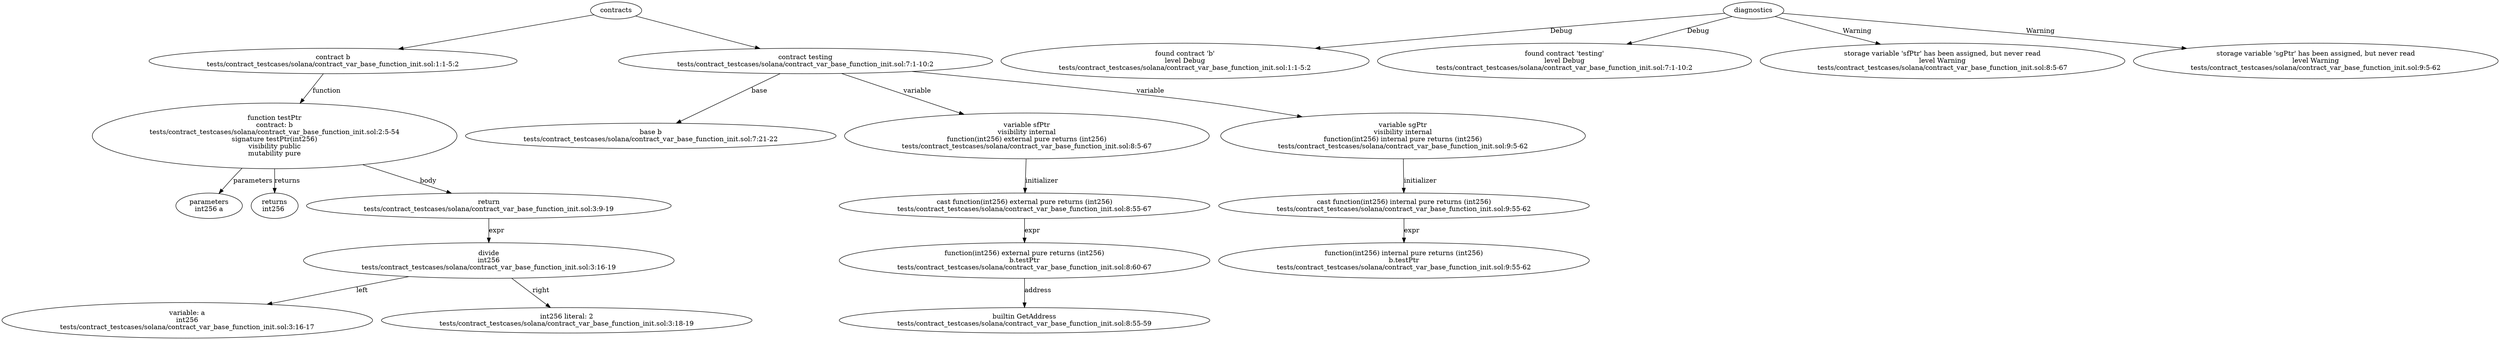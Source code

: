 strict digraph "tests/contract_testcases/solana/contract_var_base_function_init.sol" {
	contract [label="contract b\ntests/contract_testcases/solana/contract_var_base_function_init.sol:1:1-5:2"]
	testPtr [label="function testPtr\ncontract: b\ntests/contract_testcases/solana/contract_var_base_function_init.sol:2:5-54\nsignature testPtr(int256)\nvisibility public\nmutability pure"]
	parameters [label="parameters\nint256 a"]
	returns [label="returns\nint256 "]
	return [label="return\ntests/contract_testcases/solana/contract_var_base_function_init.sol:3:9-19"]
	divide [label="divide\nint256\ntests/contract_testcases/solana/contract_var_base_function_init.sol:3:16-19"]
	variable [label="variable: a\nint256\ntests/contract_testcases/solana/contract_var_base_function_init.sol:3:16-17"]
	number_literal [label="int256 literal: 2\ntests/contract_testcases/solana/contract_var_base_function_init.sol:3:18-19"]
	contract_9 [label="contract testing\ntests/contract_testcases/solana/contract_var_base_function_init.sol:7:1-10:2"]
	base [label="base b\ntests/contract_testcases/solana/contract_var_base_function_init.sol:7:21-22"]
	var [label="variable sfPtr\nvisibility internal\nfunction(int256) external pure returns (int256)\ntests/contract_testcases/solana/contract_var_base_function_init.sol:8:5-67"]
	cast [label="cast function(int256) external pure returns (int256)\ntests/contract_testcases/solana/contract_var_base_function_init.sol:8:55-67"]
	external_function [label="function(int256) external pure returns (int256)\nb.testPtr\ntests/contract_testcases/solana/contract_var_base_function_init.sol:8:60-67"]
	builtins [label="builtin GetAddress\ntests/contract_testcases/solana/contract_var_base_function_init.sol:8:55-59"]
	var_15 [label="variable sgPtr\nvisibility internal\nfunction(int256) internal pure returns (int256)\ntests/contract_testcases/solana/contract_var_base_function_init.sol:9:5-62"]
	cast_16 [label="cast function(int256) internal pure returns (int256)\ntests/contract_testcases/solana/contract_var_base_function_init.sol:9:55-62"]
	internal_function [label="function(int256) internal pure returns (int256)\nb.testPtr\ntests/contract_testcases/solana/contract_var_base_function_init.sol:9:55-62"]
	diagnostic [label="found contract 'b'\nlevel Debug\ntests/contract_testcases/solana/contract_var_base_function_init.sol:1:1-5:2"]
	diagnostic_20 [label="found contract 'testing'\nlevel Debug\ntests/contract_testcases/solana/contract_var_base_function_init.sol:7:1-10:2"]
	diagnostic_21 [label="storage variable 'sfPtr' has been assigned, but never read\nlevel Warning\ntests/contract_testcases/solana/contract_var_base_function_init.sol:8:5-67"]
	diagnostic_22 [label="storage variable 'sgPtr' has been assigned, but never read\nlevel Warning\ntests/contract_testcases/solana/contract_var_base_function_init.sol:9:5-62"]
	contracts -> contract
	contract -> testPtr [label="function"]
	testPtr -> parameters [label="parameters"]
	testPtr -> returns [label="returns"]
	testPtr -> return [label="body"]
	return -> divide [label="expr"]
	divide -> variable [label="left"]
	divide -> number_literal [label="right"]
	contracts -> contract_9
	contract_9 -> base [label="base"]
	contract_9 -> var [label="variable"]
	var -> cast [label="initializer"]
	cast -> external_function [label="expr"]
	external_function -> builtins [label="address"]
	contract_9 -> var_15 [label="variable"]
	var_15 -> cast_16 [label="initializer"]
	cast_16 -> internal_function [label="expr"]
	diagnostics -> diagnostic [label="Debug"]
	diagnostics -> diagnostic_20 [label="Debug"]
	diagnostics -> diagnostic_21 [label="Warning"]
	diagnostics -> diagnostic_22 [label="Warning"]
}
